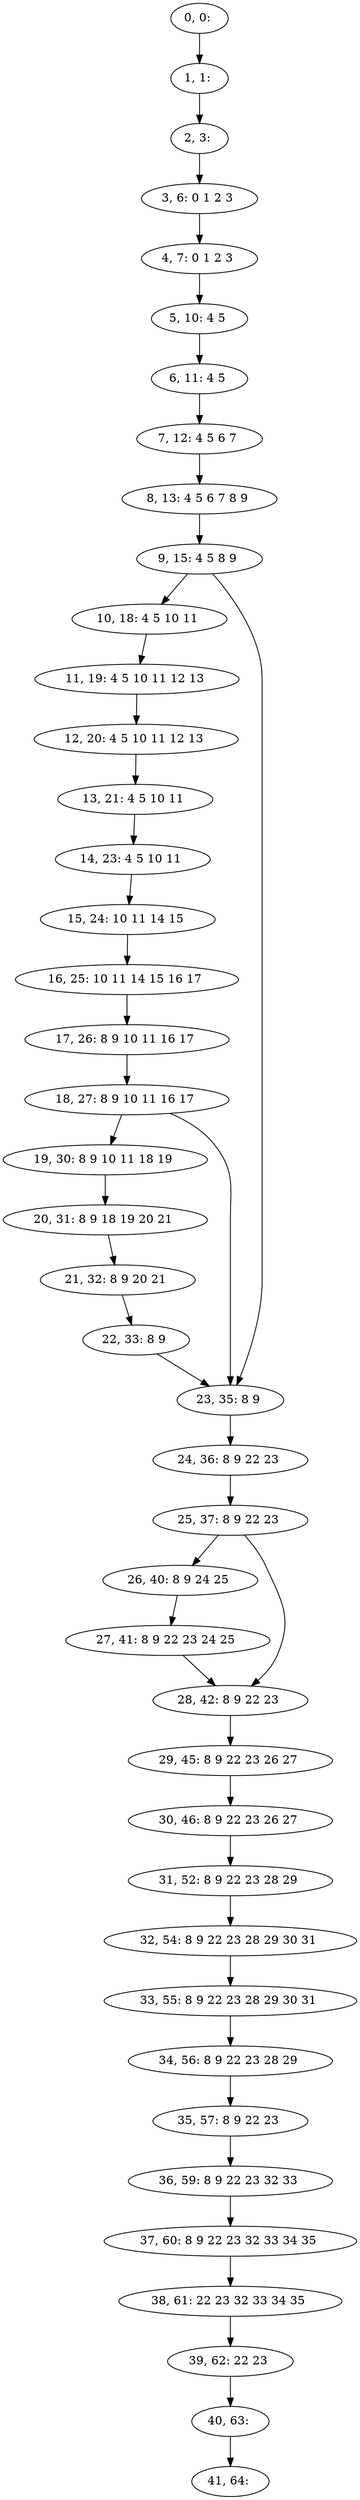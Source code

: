 digraph G {
0[label="0, 0: "];
1[label="1, 1: "];
2[label="2, 3: "];
3[label="3, 6: 0 1 2 3 "];
4[label="4, 7: 0 1 2 3 "];
5[label="5, 10: 4 5 "];
6[label="6, 11: 4 5 "];
7[label="7, 12: 4 5 6 7 "];
8[label="8, 13: 4 5 6 7 8 9 "];
9[label="9, 15: 4 5 8 9 "];
10[label="10, 18: 4 5 10 11 "];
11[label="11, 19: 4 5 10 11 12 13 "];
12[label="12, 20: 4 5 10 11 12 13 "];
13[label="13, 21: 4 5 10 11 "];
14[label="14, 23: 4 5 10 11 "];
15[label="15, 24: 10 11 14 15 "];
16[label="16, 25: 10 11 14 15 16 17 "];
17[label="17, 26: 8 9 10 11 16 17 "];
18[label="18, 27: 8 9 10 11 16 17 "];
19[label="19, 30: 8 9 10 11 18 19 "];
20[label="20, 31: 8 9 18 19 20 21 "];
21[label="21, 32: 8 9 20 21 "];
22[label="22, 33: 8 9 "];
23[label="23, 35: 8 9 "];
24[label="24, 36: 8 9 22 23 "];
25[label="25, 37: 8 9 22 23 "];
26[label="26, 40: 8 9 24 25 "];
27[label="27, 41: 8 9 22 23 24 25 "];
28[label="28, 42: 8 9 22 23 "];
29[label="29, 45: 8 9 22 23 26 27 "];
30[label="30, 46: 8 9 22 23 26 27 "];
31[label="31, 52: 8 9 22 23 28 29 "];
32[label="32, 54: 8 9 22 23 28 29 30 31 "];
33[label="33, 55: 8 9 22 23 28 29 30 31 "];
34[label="34, 56: 8 9 22 23 28 29 "];
35[label="35, 57: 8 9 22 23 "];
36[label="36, 59: 8 9 22 23 32 33 "];
37[label="37, 60: 8 9 22 23 32 33 34 35 "];
38[label="38, 61: 22 23 32 33 34 35 "];
39[label="39, 62: 22 23 "];
40[label="40, 63: "];
41[label="41, 64: "];
0->1 ;
1->2 ;
2->3 ;
3->4 ;
4->5 ;
5->6 ;
6->7 ;
7->8 ;
8->9 ;
9->10 ;
9->23 ;
10->11 ;
11->12 ;
12->13 ;
13->14 ;
14->15 ;
15->16 ;
16->17 ;
17->18 ;
18->19 ;
18->23 ;
19->20 ;
20->21 ;
21->22 ;
22->23 ;
23->24 ;
24->25 ;
25->26 ;
25->28 ;
26->27 ;
27->28 ;
28->29 ;
29->30 ;
30->31 ;
31->32 ;
32->33 ;
33->34 ;
34->35 ;
35->36 ;
36->37 ;
37->38 ;
38->39 ;
39->40 ;
40->41 ;
}
